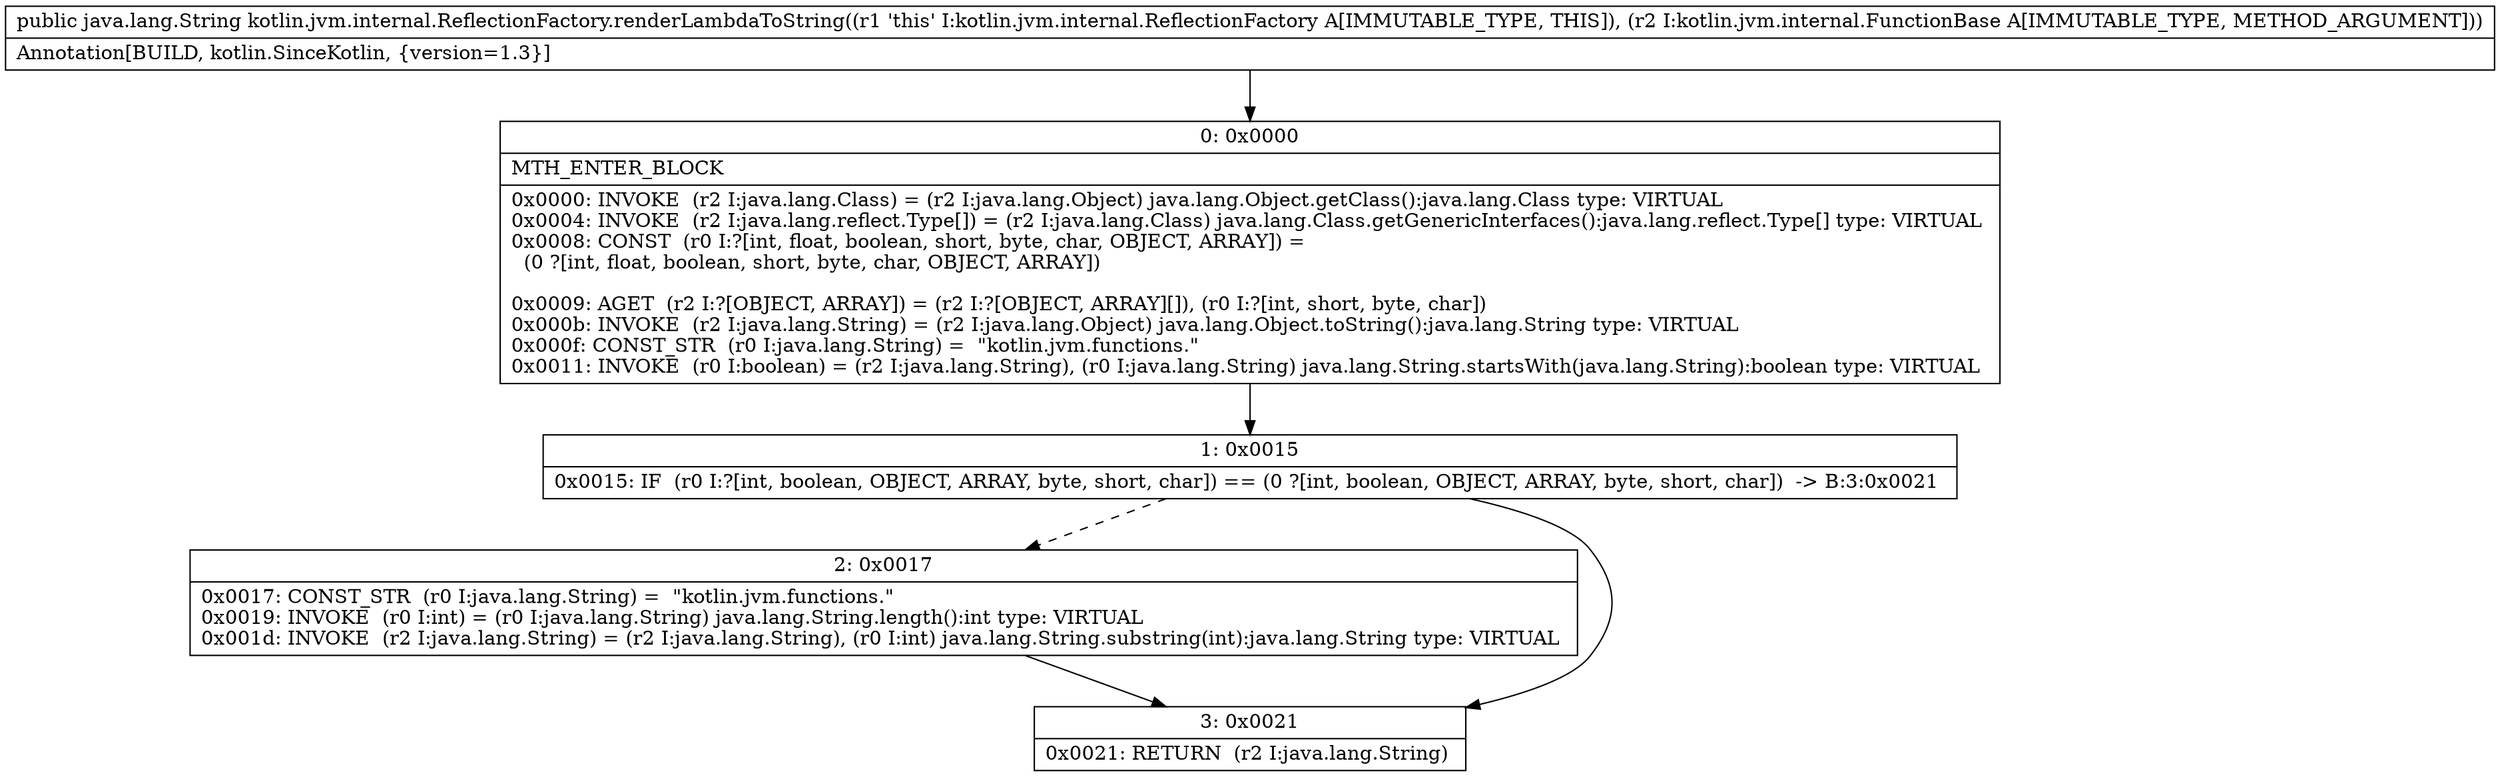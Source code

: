 digraph "CFG forkotlin.jvm.internal.ReflectionFactory.renderLambdaToString(Lkotlin\/jvm\/internal\/FunctionBase;)Ljava\/lang\/String;" {
Node_0 [shape=record,label="{0\:\ 0x0000|MTH_ENTER_BLOCK\l|0x0000: INVOKE  (r2 I:java.lang.Class) = (r2 I:java.lang.Object) java.lang.Object.getClass():java.lang.Class type: VIRTUAL \l0x0004: INVOKE  (r2 I:java.lang.reflect.Type[]) = (r2 I:java.lang.Class) java.lang.Class.getGenericInterfaces():java.lang.reflect.Type[] type: VIRTUAL \l0x0008: CONST  (r0 I:?[int, float, boolean, short, byte, char, OBJECT, ARRAY]) = \l  (0 ?[int, float, boolean, short, byte, char, OBJECT, ARRAY])\l \l0x0009: AGET  (r2 I:?[OBJECT, ARRAY]) = (r2 I:?[OBJECT, ARRAY][]), (r0 I:?[int, short, byte, char]) \l0x000b: INVOKE  (r2 I:java.lang.String) = (r2 I:java.lang.Object) java.lang.Object.toString():java.lang.String type: VIRTUAL \l0x000f: CONST_STR  (r0 I:java.lang.String) =  \"kotlin.jvm.functions.\" \l0x0011: INVOKE  (r0 I:boolean) = (r2 I:java.lang.String), (r0 I:java.lang.String) java.lang.String.startsWith(java.lang.String):boolean type: VIRTUAL \l}"];
Node_1 [shape=record,label="{1\:\ 0x0015|0x0015: IF  (r0 I:?[int, boolean, OBJECT, ARRAY, byte, short, char]) == (0 ?[int, boolean, OBJECT, ARRAY, byte, short, char])  \-\> B:3:0x0021 \l}"];
Node_2 [shape=record,label="{2\:\ 0x0017|0x0017: CONST_STR  (r0 I:java.lang.String) =  \"kotlin.jvm.functions.\" \l0x0019: INVOKE  (r0 I:int) = (r0 I:java.lang.String) java.lang.String.length():int type: VIRTUAL \l0x001d: INVOKE  (r2 I:java.lang.String) = (r2 I:java.lang.String), (r0 I:int) java.lang.String.substring(int):java.lang.String type: VIRTUAL \l}"];
Node_3 [shape=record,label="{3\:\ 0x0021|0x0021: RETURN  (r2 I:java.lang.String) \l}"];
MethodNode[shape=record,label="{public java.lang.String kotlin.jvm.internal.ReflectionFactory.renderLambdaToString((r1 'this' I:kotlin.jvm.internal.ReflectionFactory A[IMMUTABLE_TYPE, THIS]), (r2 I:kotlin.jvm.internal.FunctionBase A[IMMUTABLE_TYPE, METHOD_ARGUMENT]))  | Annotation[BUILD, kotlin.SinceKotlin, \{version=1.3\}]\l}"];
MethodNode -> Node_0;
Node_0 -> Node_1;
Node_1 -> Node_2[style=dashed];
Node_1 -> Node_3;
Node_2 -> Node_3;
}

